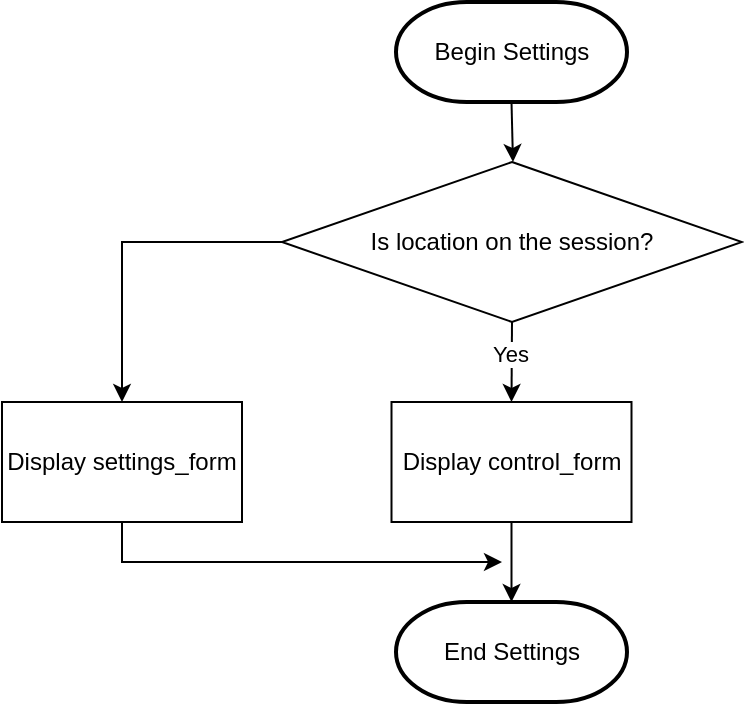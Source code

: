 <mxfile version="24.7.7">
  <diagram name="Page-1" id="j25ZCm1TXIqqxFwWsPrZ">
    <mxGraphModel dx="1194" dy="618" grid="1" gridSize="10" guides="1" tooltips="1" connect="1" arrows="1" fold="1" page="1" pageScale="1" pageWidth="850" pageHeight="1100" math="0" shadow="0">
      <root>
        <mxCell id="0" />
        <mxCell id="1" parent="0" />
        <mxCell id="ybaveV3DAyDXlLz-k_LM-1" value="Begin Settings" style="strokeWidth=2;html=1;shape=mxgraph.flowchart.terminator;whiteSpace=wrap;" parent="1" vertex="1">
          <mxGeometry x="367" y="90" width="115.5" height="50" as="geometry" />
        </mxCell>
        <mxCell id="ybaveV3DAyDXlLz-k_LM-2" value="End Settings" style="strokeWidth=2;html=1;shape=mxgraph.flowchart.terminator;whiteSpace=wrap;" parent="1" vertex="1">
          <mxGeometry x="367" y="390" width="115.5" height="50" as="geometry" />
        </mxCell>
        <mxCell id="ybaveV3DAyDXlLz-k_LM-26" value="" style="endArrow=classic;html=1;rounded=0;exitX=0.5;exitY=1;exitDx=0;exitDy=0;exitPerimeter=0;entryX=0.5;entryY=0;entryDx=0;entryDy=0;" parent="1" source="ybaveV3DAyDXlLz-k_LM-1" edge="1">
          <mxGeometry width="50" height="50" relative="1" as="geometry">
            <mxPoint x="395.5" y="410" as="sourcePoint" />
            <mxPoint x="425.5" y="170" as="targetPoint" />
          </mxGeometry>
        </mxCell>
        <mxCell id="xtWdX-YIjDhVUZy2gJvA-1" value="Is location on the session?" style="rhombus;whiteSpace=wrap;html=1;" vertex="1" parent="1">
          <mxGeometry x="310" y="170" width="230" height="80" as="geometry" />
        </mxCell>
        <mxCell id="xtWdX-YIjDhVUZy2gJvA-3" value="Display control_form" style="rounded=0;whiteSpace=wrap;html=1;" vertex="1" parent="1">
          <mxGeometry x="364.75" y="290" width="120" height="60" as="geometry" />
        </mxCell>
        <mxCell id="xtWdX-YIjDhVUZy2gJvA-4" value="" style="endArrow=classic;html=1;rounded=0;exitX=0.5;exitY=1;exitDx=0;exitDy=0;entryX=0.5;entryY=0;entryDx=0;entryDy=0;" edge="1" parent="1" source="xtWdX-YIjDhVUZy2gJvA-1" target="xtWdX-YIjDhVUZy2gJvA-3">
          <mxGeometry width="50" height="50" relative="1" as="geometry">
            <mxPoint x="400" y="300" as="sourcePoint" />
            <mxPoint x="450" y="250" as="targetPoint" />
          </mxGeometry>
        </mxCell>
        <mxCell id="xtWdX-YIjDhVUZy2gJvA-6" value="Yes" style="edgeLabel;html=1;align=center;verticalAlign=middle;resizable=0;points=[];" vertex="1" connectable="0" parent="xtWdX-YIjDhVUZy2gJvA-4">
          <mxGeometry x="-0.2" y="-1" relative="1" as="geometry">
            <mxPoint as="offset" />
          </mxGeometry>
        </mxCell>
        <mxCell id="xtWdX-YIjDhVUZy2gJvA-5" value="" style="endArrow=classic;html=1;rounded=0;exitX=0.5;exitY=1;exitDx=0;exitDy=0;entryX=0.5;entryY=0;entryDx=0;entryDy=0;entryPerimeter=0;" edge="1" parent="1" source="xtWdX-YIjDhVUZy2gJvA-3" target="ybaveV3DAyDXlLz-k_LM-2">
          <mxGeometry width="50" height="50" relative="1" as="geometry">
            <mxPoint x="400" y="300" as="sourcePoint" />
            <mxPoint x="450" y="250" as="targetPoint" />
          </mxGeometry>
        </mxCell>
        <mxCell id="xtWdX-YIjDhVUZy2gJvA-7" value="Display settings_form" style="rounded=0;whiteSpace=wrap;html=1;" vertex="1" parent="1">
          <mxGeometry x="170" y="290" width="120" height="60" as="geometry" />
        </mxCell>
        <mxCell id="xtWdX-YIjDhVUZy2gJvA-8" value="" style="endArrow=classic;html=1;rounded=0;exitX=0;exitY=0.5;exitDx=0;exitDy=0;entryX=0.5;entryY=0;entryDx=0;entryDy=0;" edge="1" parent="1" source="xtWdX-YIjDhVUZy2gJvA-1" target="xtWdX-YIjDhVUZy2gJvA-7">
          <mxGeometry width="50" height="50" relative="1" as="geometry">
            <mxPoint x="400" y="300" as="sourcePoint" />
            <mxPoint x="450" y="250" as="targetPoint" />
            <Array as="points">
              <mxPoint x="230" y="210" />
            </Array>
          </mxGeometry>
        </mxCell>
        <mxCell id="xtWdX-YIjDhVUZy2gJvA-9" value="" style="endArrow=classic;html=1;rounded=0;exitX=0.5;exitY=1;exitDx=0;exitDy=0;" edge="1" parent="1" source="xtWdX-YIjDhVUZy2gJvA-7">
          <mxGeometry width="50" height="50" relative="1" as="geometry">
            <mxPoint x="400" y="300" as="sourcePoint" />
            <mxPoint x="420" y="370" as="targetPoint" />
            <Array as="points">
              <mxPoint x="230" y="370" />
            </Array>
          </mxGeometry>
        </mxCell>
      </root>
    </mxGraphModel>
  </diagram>
</mxfile>
